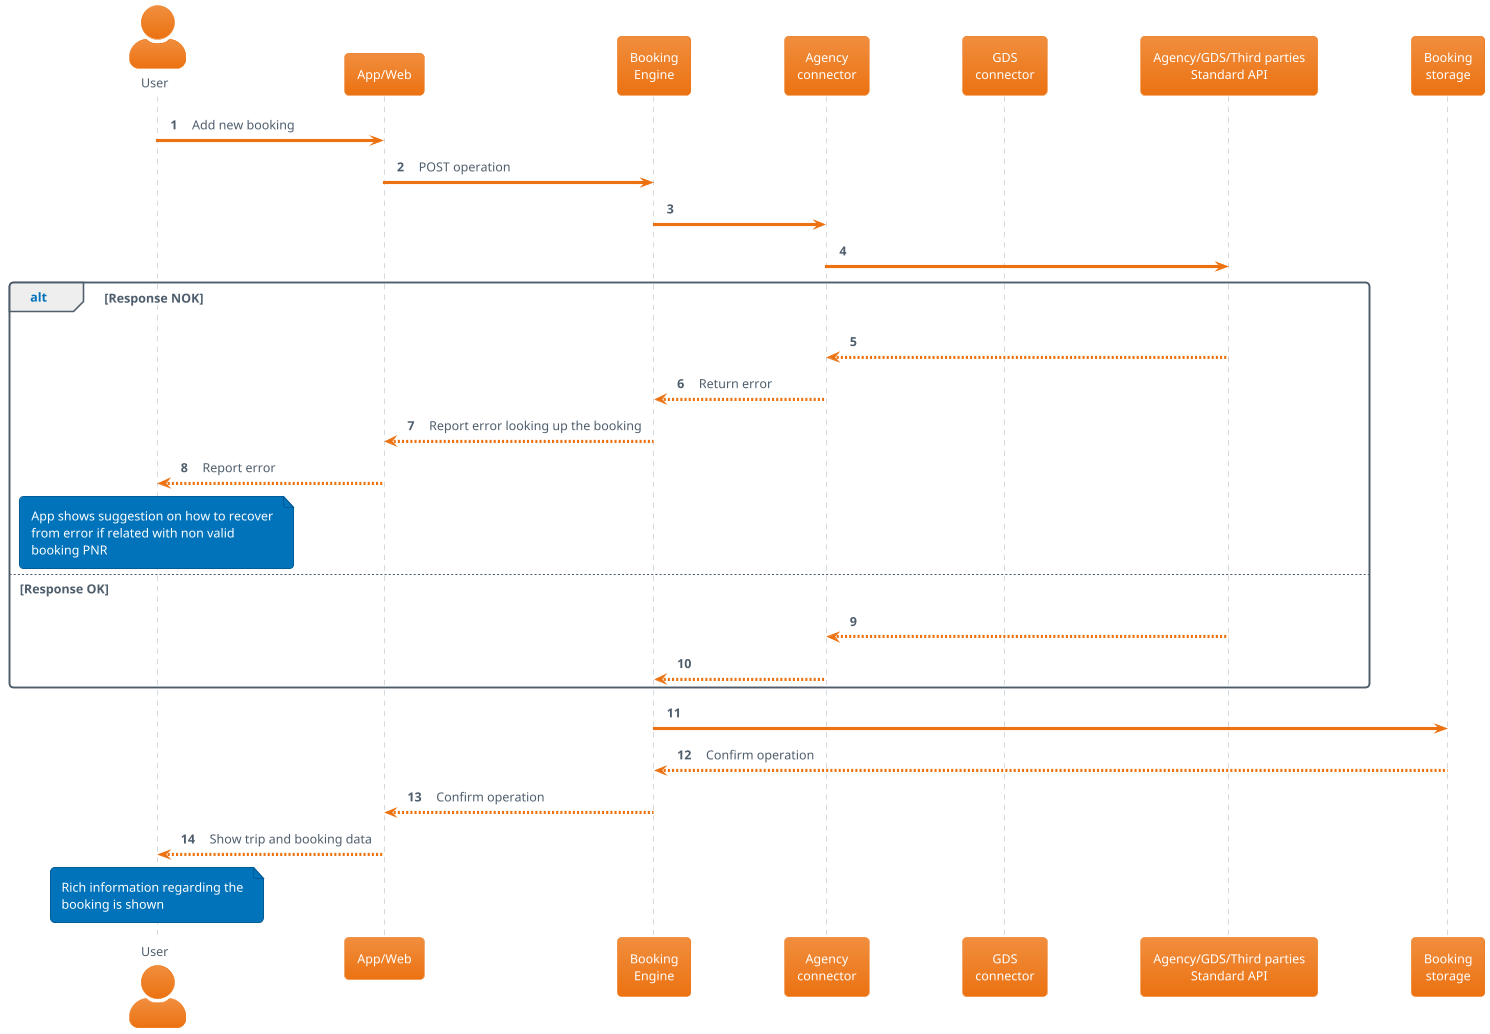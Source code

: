 @startuml user_add_booking_manually
!theme aws-orange

skinparam BackgroundColor white
skinparam actorstyle awesome
autonumber 1

actor "User" as user
participant "App/Web" as app
participant "Booking\nEngine" as booking_engine
participant "Agency\nconnector" as agency_connector
participant "GDS\nconnector" as gds_connector
participant "Agency/GDS/Third parties\nStandard API" as third_parties
participant "Booking\nstorage" as booking_storage

user -> app: Add new booking
app -> booking_engine: POST operation
booking_engine -> agency_connector
agency_connector -> third_parties

alt Response NOK
   third_parties --> agency_connector
   agency_connector --> booking_engine: Return error
   booking_engine --> app: Report error looking up the booking
   app --> user: Report error
   note over user
      App shows suggestion on how to recover
      from error if related with non valid
      booking PNR
   end note
else Response OK
   third_parties --> agency_connector
   agency_connector --> booking_engine
end

booking_engine -> booking_storage
return Confirm operation
booking_engine --> app: Confirm operation
app --> user: Show trip and booking data
note over user
   Rich information regarding the
   booking is shown
end note
@enduml
